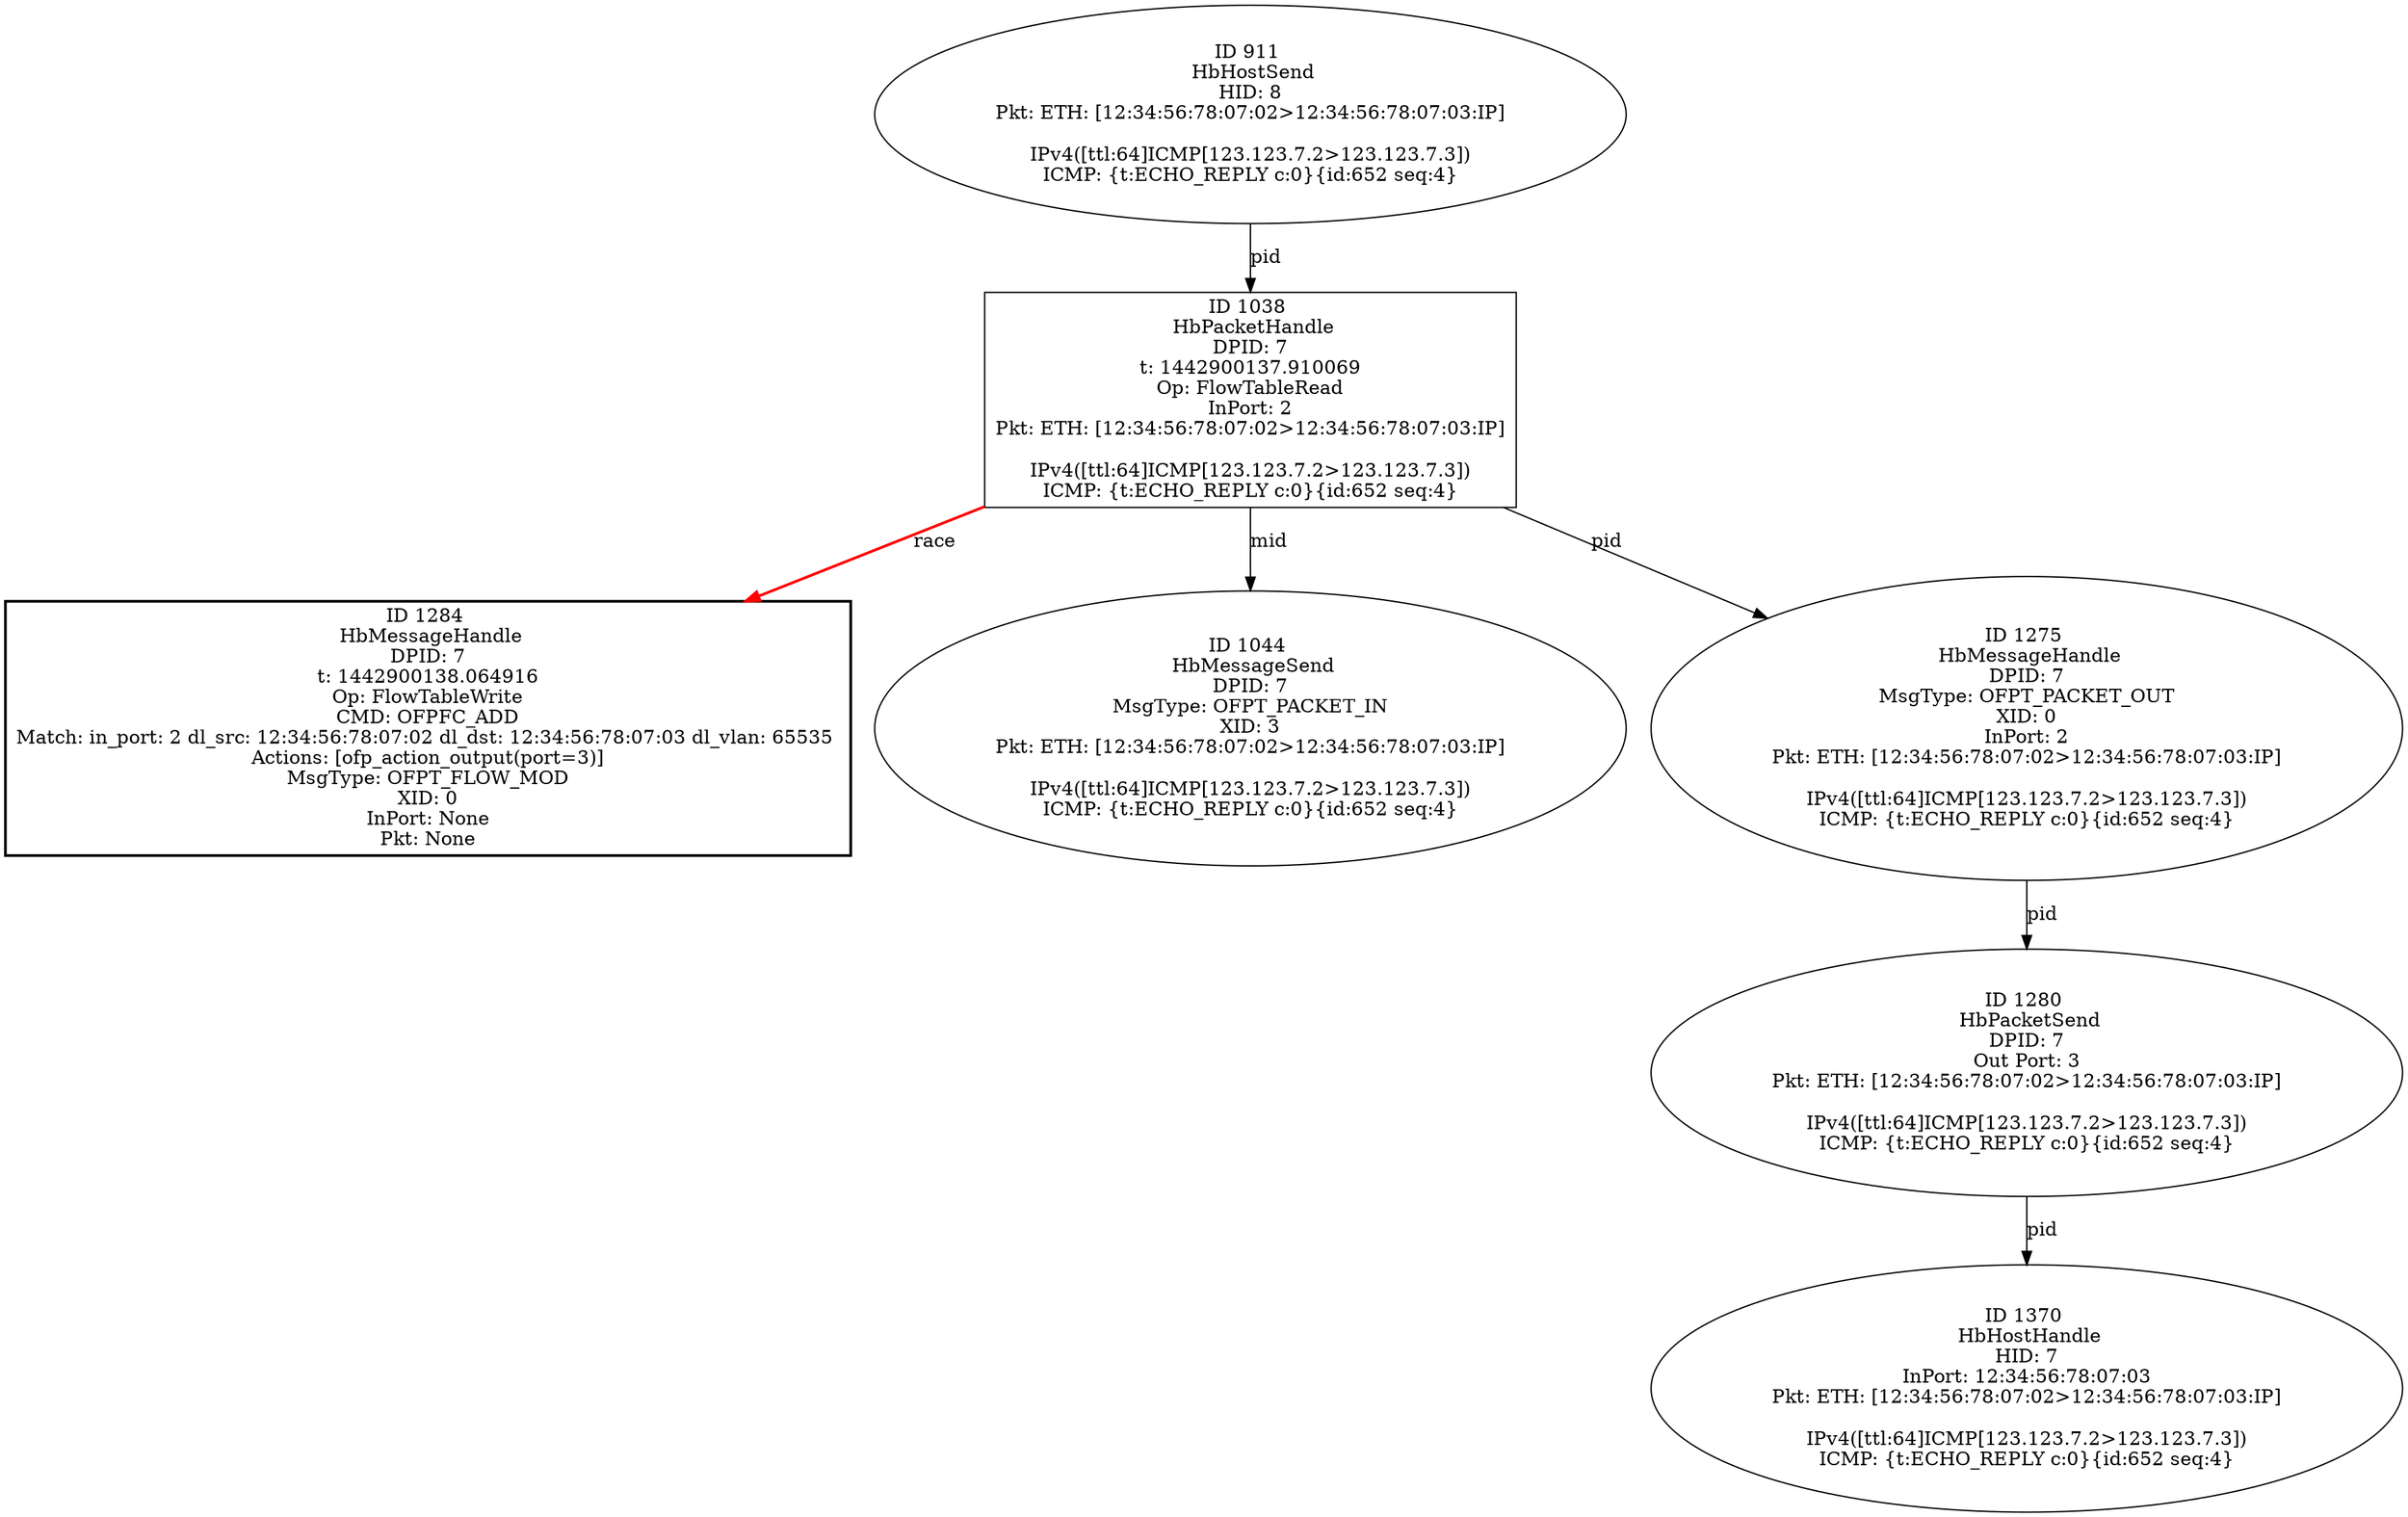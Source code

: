 strict digraph G {
1280 [shape=oval, event=<hb_events.HbPacketSend object at 0x1079d5a90>, label="ID 1280 
 HbPacketSend
DPID: 7
Out Port: 3
Pkt: ETH: [12:34:56:78:07:02>12:34:56:78:07:03:IP]

IPv4([ttl:64]ICMP[123.123.7.2>123.123.7.3])
ICMP: {t:ECHO_REPLY c:0}{id:652 seq:4}"];
1284 [shape=box, style=bold, event=<hb_events.HbMessageHandle object at 0x1079d5e10>, label="ID 1284 
 HbMessageHandle
DPID: 7
t: 1442900138.064916
Op: FlowTableWrite
CMD: OFPFC_ADD
Match: in_port: 2 dl_src: 12:34:56:78:07:02 dl_dst: 12:34:56:78:07:03 dl_vlan: 65535 
Actions: [ofp_action_output(port=3)]
MsgType: OFPT_FLOW_MOD
XID: 0
InPort: None
Pkt: None"];
1038 [shape=box, event=<hb_events.HbPacketHandle object at 0x107940f90>, label="ID 1038 
 HbPacketHandle
DPID: 7
t: 1442900137.910069
Op: FlowTableRead
InPort: 2
Pkt: ETH: [12:34:56:78:07:02>12:34:56:78:07:03:IP]

IPv4([ttl:64]ICMP[123.123.7.2>123.123.7.3])
ICMP: {t:ECHO_REPLY c:0}{id:652 seq:4}"];
911 [shape=oval, event=<hb_events.HbHostSend object at 0x1079062d0>, label="ID 911 
 HbHostSend
HID: 8
Pkt: ETH: [12:34:56:78:07:02>12:34:56:78:07:03:IP]

IPv4([ttl:64]ICMP[123.123.7.2>123.123.7.3])
ICMP: {t:ECHO_REPLY c:0}{id:652 seq:4}"];
1044 [shape=oval, event=<hb_events.HbMessageSend object at 0x10794b710>, label="ID 1044 
 HbMessageSend
DPID: 7
MsgType: OFPT_PACKET_IN
XID: 3
Pkt: ETH: [12:34:56:78:07:02>12:34:56:78:07:03:IP]

IPv4([ttl:64]ICMP[123.123.7.2>123.123.7.3])
ICMP: {t:ECHO_REPLY c:0}{id:652 seq:4}"];
1370 [shape=oval, event=<hb_events.HbHostHandle object at 0x107a3b490>, label="ID 1370 
 HbHostHandle
HID: 7
InPort: 12:34:56:78:07:03
Pkt: ETH: [12:34:56:78:07:02>12:34:56:78:07:03:IP]

IPv4([ttl:64]ICMP[123.123.7.2>123.123.7.3])
ICMP: {t:ECHO_REPLY c:0}{id:652 seq:4}"];
1275 [shape=oval, event=<hb_events.HbMessageHandle object at 0x1079d5590>, label="ID 1275 
 HbMessageHandle
DPID: 7
MsgType: OFPT_PACKET_OUT
XID: 0
InPort: 2
Pkt: ETH: [12:34:56:78:07:02>12:34:56:78:07:03:IP]

IPv4([ttl:64]ICMP[123.123.7.2>123.123.7.3])
ICMP: {t:ECHO_REPLY c:0}{id:652 seq:4}"];
1280 -> 1370  [rel=pid, label=pid];
1038 -> 1284  [harmful=True, color=red, style=bold, rel=race, label=race];
1038 -> 1275  [rel=pid, label=pid];
1038 -> 1044  [rel=mid, label=mid];
911 -> 1038  [rel=pid, label=pid];
1275 -> 1280  [rel=pid, label=pid];
}
